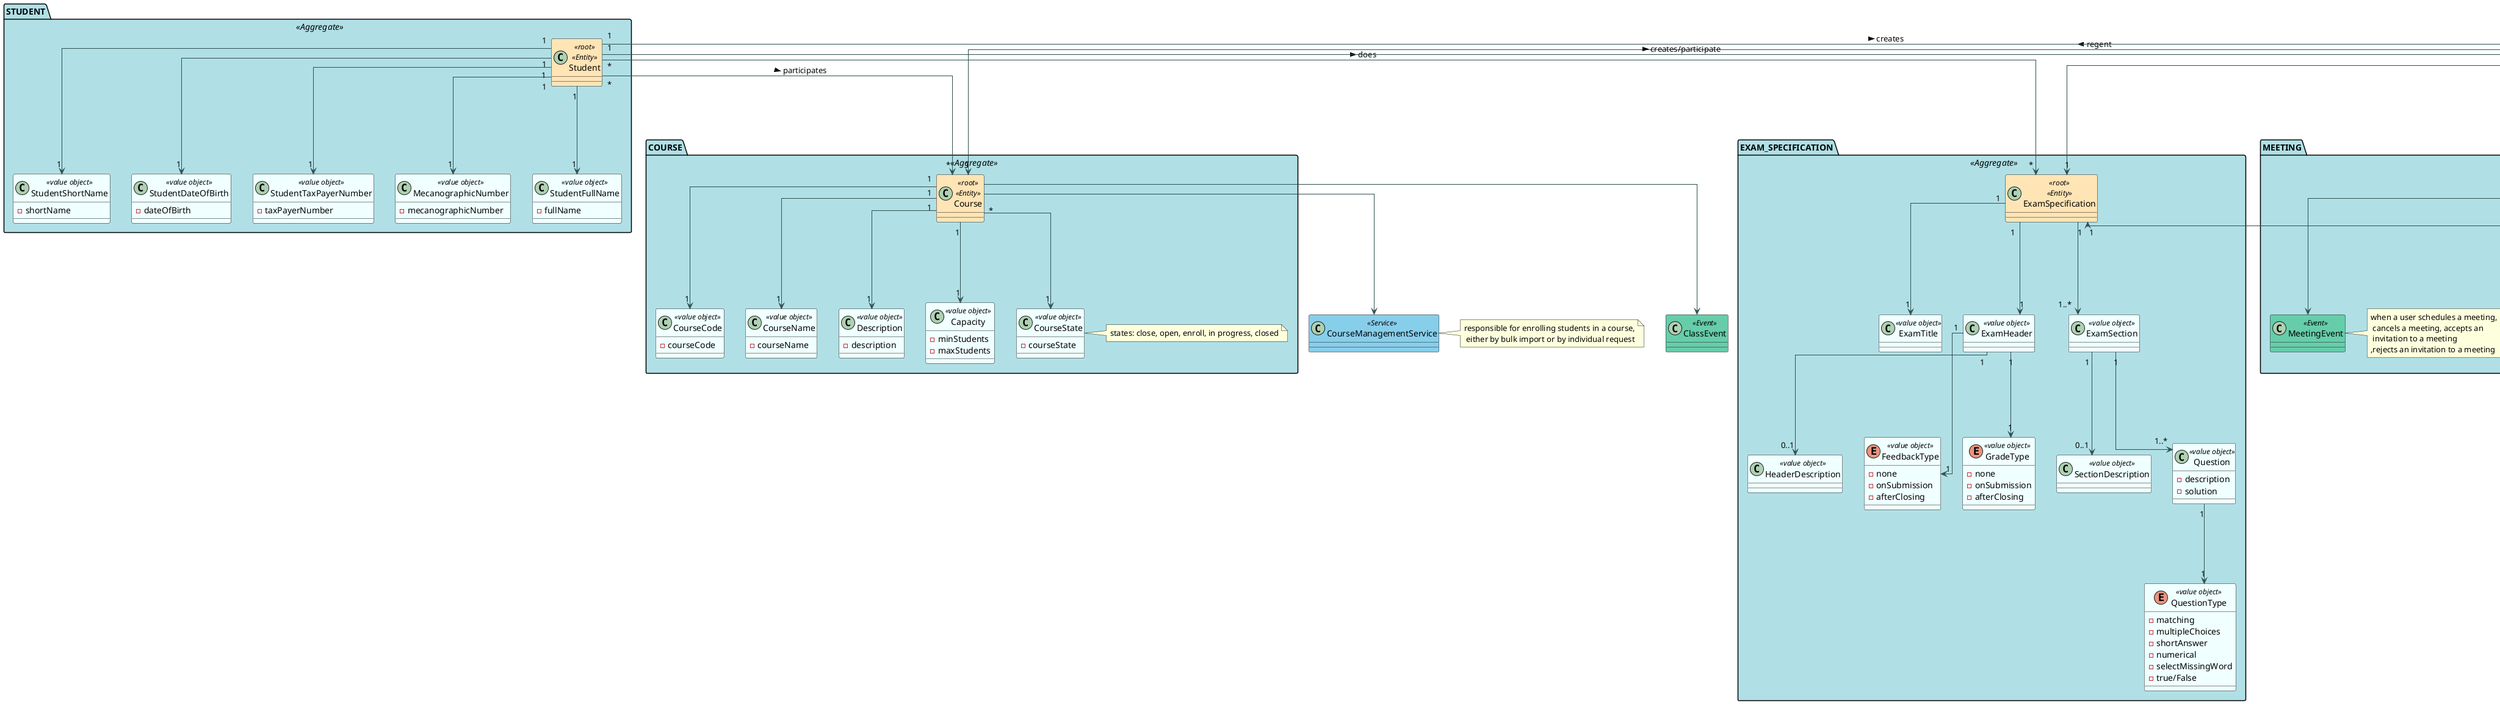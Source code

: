 @startuml

skinparam linetype ortho
skinparam Shadowing False
'hide empty members
'left to right direction

skinparam class {
    BackgroundColor<<Entity>> Moccasin
    BackgroundColor<<value object>> Azure
    BackgroundColor<<Event>> MediumAquaMarine
    BackgroundColor<<Service>> SkyBlue
    ArrowColor DarkSlateGrey
}

skinparam package {
    BackgroundColor PowderBlue
}

'TALVEZ APAGAR O PACKAGE USER OU CORRIGIR PELO CODIGO
' ############## USERS ##############

/'class User{
    - email
    - fullName
    - shortName
    - pwd
    - name??
    - dateOfBirth
    - taxPayerNumber
}

class Student{ -mecanographicNumber}
class Teacher{ - acronimo}
class Manager{ - managerId?? }

'/
/'
package USER <<Aggregate>> {

    class User <<root>> <<Entity>>

    class Password <<value object>> {
            -password
        }

    class Role <<value object>> {
        -description
        -function
    }

    note right : A User can be a Student, Teacher, \nManager.
}

' ############## USERS ##############

User "1" ---down> "1" FullName
User "1" ---down> "1" ShortName
User "1" ---down> "1" DateOfBirth
User "1" ---down> "1" TaxPayerNumber
User "1" ---down> "1" Password
User "*" ---down> "*"Role

'/

' ############## COURSE ##############

/'
    class Course{
        - courseId @Id??
        - courseName
        - Collections<> Teacher:regent
        - description
        - minStudents
        - maxStudents
    }
'/

package COURSE <<Aggregate>> {

    /'FALTA VER COMO ADICIONAR ISTO

    - Collections<> Teacher:regent
    '/

    class Course <<root>> <<Entity>>

    class CourseCode <<value object>>{
        -courseCode
    }

    class CourseName <<value object>> {
        -courseName
    }

    class Description <<value object>> {
            -description
        }

    class CourseState <<value object>>{
        -courseState
    }

    note right: states: close, open, enroll, in progress, closed

    class Capacity <<value object>> {
            -minStudents
            -maxStudents
        }



    }
class ClassEvent <<Event>>
' ############## COURSE ##############

Course "1" ---down> "1" CourseCode
Course "1" ---down> "1" CourseName
Course "*" ---down> "1" CourseState
Course "1" ---down> "1" Description
Course "1" ---down> "1" Capacity



' ############## EXAMS ##############

package EXAM_SPECIFICATION <<Aggregate>> {

    /'FALTA VER COMO ADICIONAR ISTO
        -Course: course?? '/

    class ExamSpecification <<root>> <<Entity>>

    class ExamTitle <<value object>>

    class HeaderDescription <<value object>>

    class ExamHeader <<value object>>

    class ExamSection <<value object>>

    class SectionDescription <<value object>>

    class Question <<value object>> {
        -description
        -solution
    }

    enum QuestionType <<value object>> {
        - matching
        - multipleChoices
        - shortAnswer
        - numerical
        - selectMissingWord
        - true/False
    }

    enum FeedbackType <<value object>> {
        - none
        - onSubmission
        - afterClosing
    }

    enum GradeType <<value object>> {
        - none
        - onSubmission
        - afterClosing
    }
}

package EXAM <<Aggregate>> {
    class Exam <<root>> <<Entity>>

    class ExamDate <<value object>> {
        -openDate
        -closeDate
    }
}

' ############## EXAMS ##############

ExamSpecification "1" ---down> "1" ExamTitle
ExamHeader "1" ---down> "0..1" HeaderDescription
ExamSection "1" ---down> "0..1" SectionDescription
ExamHeader "1" ---down> "1" FeedbackType
ExamHeader "1" ---down> "1" GradeType
ExamSpecification "1" ---down> "1" ExamHeader
ExamSpecification "1" ---down> "1..*" ExamSection
ExamSection "1" ---down> "1..*" Question
Question "1" ---down> "1" QuestionType

Exam "1" -> "1" ExamDate
Exam "1" -> "1" ExamSpecification


' ############## BOARD ##############

/'class Board{
    - Student:admin
    - Collection:usersInvited
    - historyUpdates
    - rows/columns property file
}

class PostIt{
    - postItId
    - text
}

'/

package BOARD <<Aggregate>> {

    class Board <<root>> <<Entity>>{
    }
    note right: criar a entidade que gere as celulas ou e a board\n que gere as celulas

    class BoardTitle <<value object>>{
        -boardTitle
    }

    class Cell <<Entity>>{
        -header
    }



    class HistoryUpdate <<value object>> {
        -historyUpdate
    }

    class PostIt <<Entity>> {
        - postItId
        - typeOfContent
    }

    note right: Image or text

}

' ############## BOARD ##############

Cell "1" ---down> "*" HistoryUpdate
Board "1" ---down> "1" BoardTitle
Board "1" ---down> "1..*" Cell : contains >
Cell "1"  *---down "0..1" PostIt : part of <


' ############## MEETING ##############

/'
class Meeting{
    -time
    -duration
    -User:admin
    -Collection:usersInvited
}'/

package MEETING <<Aggregate>> {

    /'FALTA VER COMO ADICIONAR ISTO
             -User:admin
             -Collection:usersInvited '/

    class Meeting <<root>> <<Entity>>

    class MeetingInfo <<Entity>>{
        -admin
        -Collection: usersInvited
    }

    class Time <<value object>> {
        -time
    }

    class Duration <<value object>> {
            -duration
        }

    class MeetingEvent <<Event>>

    note right: when a user schedules a meeting,\n cancels a meeting, accepts an\n invitation to a meeting\n,rejects an invitation to a meeting
}

Meeting "1" ---down> "1" Time
Meeting "1" ---down> "1" Duration
Meeting "1" ---down> "1" MeetingInfo


' ############## STUDENT ##############

package STUDENT <<Aggregate>> {

    class Student <<root>> <<Entity>>

    class MecanographicNumber <<value object>> {
        -mecanographicNumber
    }

    class StudentFullName <<value object>> {
            -fullName
        }

        class StudentShortName <<value object>> {
           -shortName
        }

        class StudentDateOfBirth <<value object>> {
             -dateOfBirth
       }

       class StudentTaxPayerNumber <<value object>> {
             -taxPayerNumber
       }
}

Student "1" ---down> "1" MecanographicNumber
Student "1" ---down> "1" StudentFullName
Student "1" ---down> "1" StudentShortName
Student "1" ---down> "1" StudentDateOfBirth
Student "1" ---down> "1" StudentTaxPayerNumber


' ############## TEACHER ##############

package TEACHER <<Aggregate>> {

    class Teacher <<root>> <<Entity>>

    class Acrimony <<value object>> {
        -acrimony
    }

    class TeacherFullName <<value object>> {
        -fullName
    }

    class TeacherShortName <<value object>> {
       -shortName
    }

    class TeacherDateOfBirth <<value object>> {
         -dateOfBirth
   }

   class TeacherTaxPayerNumber <<value object>> {
         -taxPayerNumber
   }

}

Teacher "1" ---down> "1" Acrimony
Teacher "1" ---down> "1" TeacherFullName
Teacher "1" ---down> "1" TeacherShortName
Teacher "1" ---down> "1" TeacherDateOfBirth
Teacher "1" ---down> "1" TeacherTaxPayerNumber


' ############## MANAGER ##############
'NAO FAZ SENTIDO A CENA DE MANAGERID
package MANAGER <<Aggregate>> {

    class Manager <<root>> <<Entity>>

    class ManagerId <<value object>> {
        -managerId
    }

    class ManagerFullName <<value object>> {
        -fullName
    }

    class ManagerShortName <<value object>> {
         -shortName
    }

    class ManagerDateOfBirth <<value object>> {
         -dateOfBirth
    }

    class ManagerTaxPayerNumber <<value object>> {
         -taxPayerNumber
    }


}

Manager "1" ---down> "1" ManagerId
Manager "1" ---down> "1" ManagerFullName
Manager "1" ---down> "1" ManagerShortName
Manager "1" ---down> "1" ManagerDateOfBirth
Manager "1" ---down> "1" ManagerTaxPayerNumber


'########### CONNECTIONS BETWEEN AGGREGATES ###########

Student "*" ---down> "*" Course : participates >
Teacher "*" ---down> "1" Course : regent >

Student "*" ---down> "*" ExamSpecification : does >
Teacher "*" ---down> "1" ExamSpecification : creates >


Student "1" ---down> "*" Board : creates >
Teacher "1" ---down> "*" Board : creates >
Manager "1" ---down> "*" Board : creates >

Student "1" ---down> "*" Meeting : creates/participate >
Teacher "1" ---down> "*" Meeting : creates/participate  >
Manager "1" ---down> "*" Meeting : creates/participate >

'########### SERVICES ###########

class UserManagementService <<Service>>
Manager ---down> UserManagementService
note right: responsible for creating, disabling/enabling, \nand listing users in the system


class CourseManagementService <<Service>>
Course ---down> CourseManagementService
/'Manager ---down> CourseManagementService
Teacher ---down> CourseManagementService : lists course >

Student ---down> CourseManagementService : lists course >
note bottom: responsible for creating courses\n, opening/closing enrollments and courses, \nsetting course teachers, and listing courses



class CourseEnrollmentService <<Service>>
Course ---down> CourseEnrollmentService
/'Manager ---down> CourseEnrollmentService
Student ---down> CourseEnrollmentService : request >'/
note right: responsible for enrolling students in a course,\n either by bulk import or by individual request

/'class ExamService <<Service>>
ExamSpecification ---down> ExamService
Teacher ---down> ExamService
Student ---down> ExamService
note right: managing exam-taking and grading'/


class SharedBoardService <<Service>>
Board ---down> SharedBoardService
/'Manager ---down> SharedBoardService
Teacher ---down> SharedBoardService
Student ---down> SharedBoardService'/
note right :responsible for creating,\n sharing, and managing\n shared boards and post-its

class MeetingService <<Service>>
Meeting ---down> MeetingService
/'Manager ---down> MeetingService
Teacher ---down> MeetingService
Student ---down> MeetingService'/
note right :responsible for scheduling,\n cancelling, and managing\n meetings between users


'########### EVENTS ###########

Course ---down> ClassEvent



/' ExamSpecification ---down> ExamEvent '/
/' ExamEvent ---> ExamService '/

Meeting ---down> MeetingEvent



'MeetingEvent ---> MeetingService

/'
class Enrollment{
    -studentId
    -courseId
    -finalGrade
}

class Class{
    - Title @Id
    - date
    - duration

    - Course: course??
    - teacher??
}



class ExamResult{
    - ExamSpecification
    - Student
    - feedback
    - grade
}



''
User --> Teacher
User --> Student
User --> Manager

''Courses

Manager ---> Course : Manages >
Manager ---> Enrollment : Manages >

Teacher -left-> Class : Creates >

Enrollment "1" ---* "1" Student
Enrollment "1" ---* "1" Course

Course "1" ---* "*" Class



''Exams

' Student --> Exam
Student --> ExamResult

Teacher "1" -up-> "*" ExamSpecification
Course "1" *-- "*" ExamSpecification
ExamSpecification "1" *-- "*" ExamResult

ExamSpecification "1" ---> "*" QuestionTypes


''Shared Boards

' User --> Admin : is the >
User "1" ----> "*" Board : manages >
Board "1" --* "*" User : contains >

Board "1" ---> "*" PostIt : contains >
User "*" ---> "*" PostIt : manages >




''Meeting
' User --> Admin : is the >
User "1" ---> "*" Meeting : managers >
Meeting "1" ---* "*" User : contains >'/






@enduml
